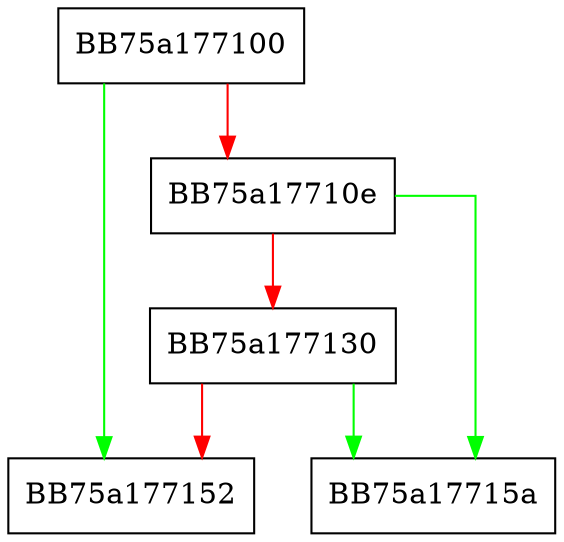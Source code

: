 digraph getRefDepth {
  node [shape="box"];
  graph [splines=ortho];
  BB75a177100 -> BB75a177152 [color="green"];
  BB75a177100 -> BB75a17710e [color="red"];
  BB75a17710e -> BB75a17715a [color="green"];
  BB75a17710e -> BB75a177130 [color="red"];
  BB75a177130 -> BB75a17715a [color="green"];
  BB75a177130 -> BB75a177152 [color="red"];
}